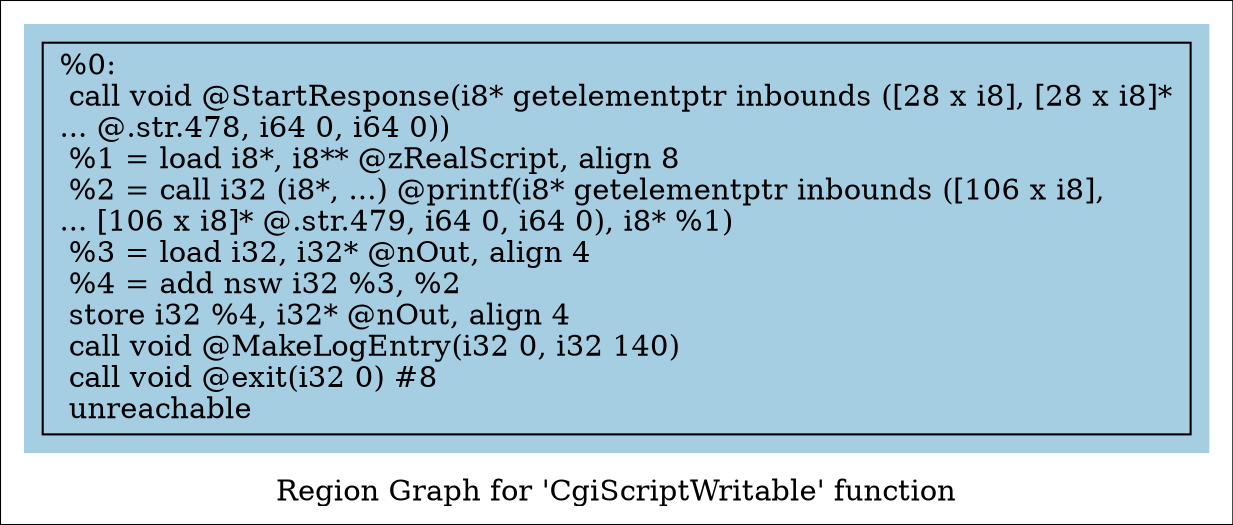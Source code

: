 digraph "Region Graph for 'CgiScriptWritable' function" {
	label="Region Graph for 'CgiScriptWritable' function";

	Node0x1a4f390 [shape=record,label="{%0:\l  call void @StartResponse(i8* getelementptr inbounds ([28 x i8], [28 x i8]*\l... @.str.478, i64 0, i64 0))\l  %1 = load i8*, i8** @zRealScript, align 8\l  %2 = call i32 (i8*, ...) @printf(i8* getelementptr inbounds ([106 x i8],\l... [106 x i8]* @.str.479, i64 0, i64 0), i8* %1)\l  %3 = load i32, i32* @nOut, align 4\l  %4 = add nsw i32 %3, %2\l  store i32 %4, i32* @nOut, align 4\l  call void @MakeLogEntry(i32 0, i32 140)\l  call void @exit(i32 0) #8\l  unreachable\l}"];
	colorscheme = "paired12"
        subgraph cluster_0x1990240 {
          label = "";
          style = filled;
          color = 1
          Node0x1a4f390;
        }
}
